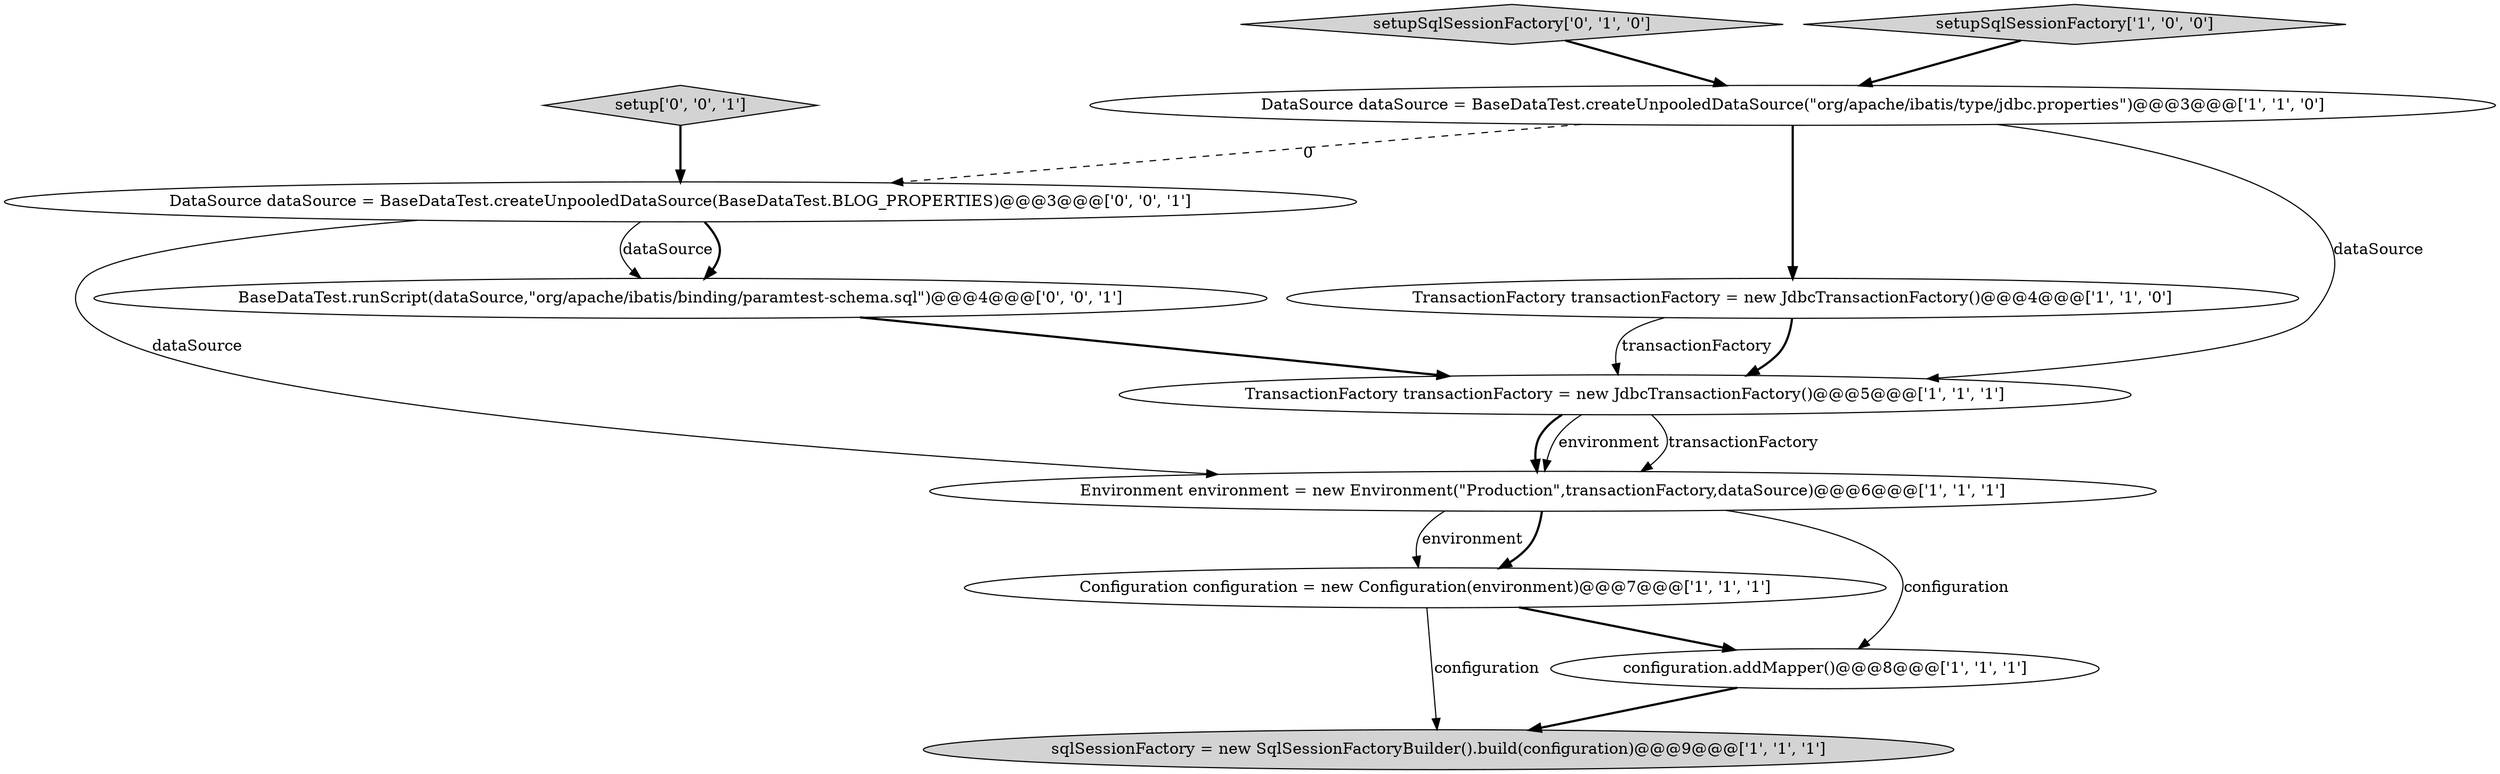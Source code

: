 digraph {
5 [style = filled, label = "Configuration configuration = new Configuration(environment)@@@7@@@['1', '1', '1']", fillcolor = white, shape = ellipse image = "AAA0AAABBB1BBB"];
0 [style = filled, label = "TransactionFactory transactionFactory = new JdbcTransactionFactory()@@@5@@@['1', '1', '1']", fillcolor = white, shape = ellipse image = "AAA0AAABBB1BBB"];
6 [style = filled, label = "Environment environment = new Environment(\"Production\",transactionFactory,dataSource)@@@6@@@['1', '1', '1']", fillcolor = white, shape = ellipse image = "AAA0AAABBB1BBB"];
7 [style = filled, label = "configuration.addMapper()@@@8@@@['1', '1', '1']", fillcolor = white, shape = ellipse image = "AAA0AAABBB1BBB"];
9 [style = filled, label = "setup['0', '0', '1']", fillcolor = lightgray, shape = diamond image = "AAA0AAABBB3BBB"];
10 [style = filled, label = "BaseDataTest.runScript(dataSource,\"org/apache/ibatis/binding/paramtest-schema.sql\")@@@4@@@['0', '0', '1']", fillcolor = white, shape = ellipse image = "AAA0AAABBB3BBB"];
11 [style = filled, label = "DataSource dataSource = BaseDataTest.createUnpooledDataSource(BaseDataTest.BLOG_PROPERTIES)@@@3@@@['0', '0', '1']", fillcolor = white, shape = ellipse image = "AAA0AAABBB3BBB"];
1 [style = filled, label = "TransactionFactory transactionFactory = new JdbcTransactionFactory()@@@4@@@['1', '1', '0']", fillcolor = white, shape = ellipse image = "AAA0AAABBB1BBB"];
8 [style = filled, label = "setupSqlSessionFactory['0', '1', '0']", fillcolor = lightgray, shape = diamond image = "AAA0AAABBB2BBB"];
2 [style = filled, label = "sqlSessionFactory = new SqlSessionFactoryBuilder().build(configuration)@@@9@@@['1', '1', '1']", fillcolor = lightgray, shape = ellipse image = "AAA0AAABBB1BBB"];
4 [style = filled, label = "DataSource dataSource = BaseDataTest.createUnpooledDataSource(\"org/apache/ibatis/type/jdbc.properties\")@@@3@@@['1', '1', '0']", fillcolor = white, shape = ellipse image = "AAA0AAABBB1BBB"];
3 [style = filled, label = "setupSqlSessionFactory['1', '0', '0']", fillcolor = lightgray, shape = diamond image = "AAA0AAABBB1BBB"];
9->11 [style = bold, label=""];
0->6 [style = solid, label="transactionFactory"];
0->6 [style = bold, label=""];
4->0 [style = solid, label="dataSource"];
0->6 [style = solid, label="environment"];
1->0 [style = bold, label=""];
11->6 [style = solid, label="dataSource"];
3->4 [style = bold, label=""];
6->5 [style = bold, label=""];
6->7 [style = solid, label="configuration"];
11->10 [style = bold, label=""];
7->2 [style = bold, label=""];
10->0 [style = bold, label=""];
1->0 [style = solid, label="transactionFactory"];
5->7 [style = bold, label=""];
4->1 [style = bold, label=""];
8->4 [style = bold, label=""];
4->11 [style = dashed, label="0"];
5->2 [style = solid, label="configuration"];
11->10 [style = solid, label="dataSource"];
6->5 [style = solid, label="environment"];
}
